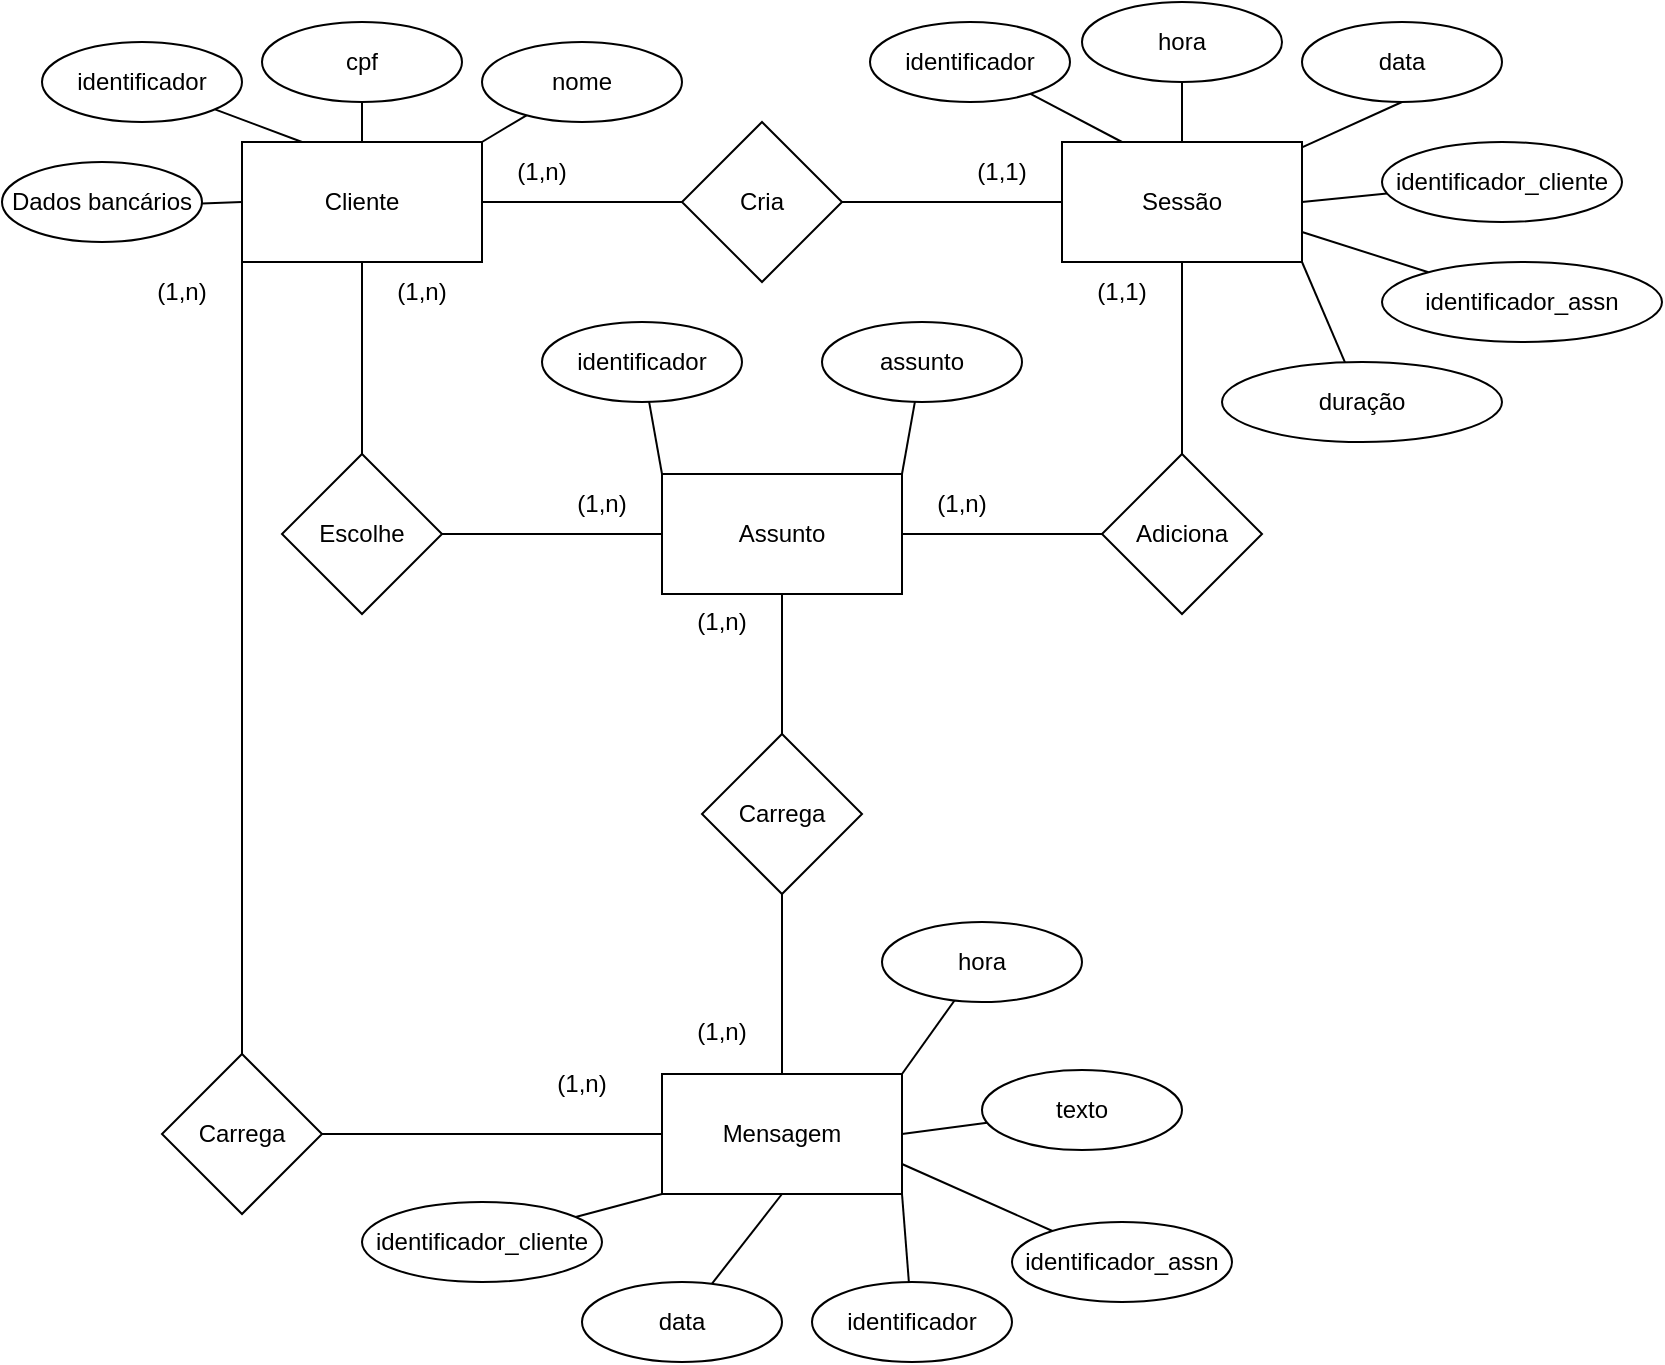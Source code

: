 <mxfile version="20.0.1" type="device" pages="2"><diagram id="szZ9Ny_vbsFmb6DoV_8o" name="Page-1"><mxGraphModel dx="2528" dy="1060" grid="1" gridSize="10" guides="1" tooltips="1" connect="1" arrows="1" fold="1" page="1" pageScale="1" pageWidth="827" pageHeight="1169" math="0" shadow="0"><root><mxCell id="0"/><mxCell id="1" parent="0"/><mxCell id="3RxW8_B08_SiepG0wQ5p-8" value="" style="edgeStyle=none;rounded=0;orthogonalLoop=1;jettySize=auto;html=1;endArrow=none;endFill=0;" parent="1" source="3RxW8_B08_SiepG0wQ5p-1" target="3RxW8_B08_SiepG0wQ5p-7" edge="1"><mxGeometry relative="1" as="geometry"/></mxCell><mxCell id="3RxW8_B08_SiepG0wQ5p-14" value="" style="edgeStyle=none;rounded=0;orthogonalLoop=1;jettySize=auto;html=1;endArrow=none;endFill=0;" parent="1" source="3RxW8_B08_SiepG0wQ5p-1" target="3RxW8_B08_SiepG0wQ5p-13" edge="1"><mxGeometry relative="1" as="geometry"/></mxCell><mxCell id="3RxW8_B08_SiepG0wQ5p-1" value="Cliente" style="rounded=0;whiteSpace=wrap;html=1;" parent="1" vertex="1"><mxGeometry x="100" y="100" width="120" height="60" as="geometry"/></mxCell><mxCell id="3RxW8_B08_SiepG0wQ5p-18" value="" style="edgeStyle=none;rounded=0;orthogonalLoop=1;jettySize=auto;html=1;endArrow=none;endFill=0;" parent="1" source="3RxW8_B08_SiepG0wQ5p-2" target="3RxW8_B08_SiepG0wQ5p-17" edge="1"><mxGeometry relative="1" as="geometry"/></mxCell><mxCell id="3RxW8_B08_SiepG0wQ5p-43" style="edgeStyle=none;rounded=0;orthogonalLoop=1;jettySize=auto;html=1;entryX=0.5;entryY=1;entryDx=0;entryDy=0;endArrow=none;endFill=0;" parent="1" source="3RxW8_B08_SiepG0wQ5p-2" target="3RxW8_B08_SiepG0wQ5p-42" edge="1"><mxGeometry relative="1" as="geometry"/></mxCell><mxCell id="3RxW8_B08_SiepG0wQ5p-2" value="Sessão" style="rounded=0;whiteSpace=wrap;html=1;" parent="1" vertex="1"><mxGeometry x="510" y="100" width="120" height="60" as="geometry"/></mxCell><mxCell id="3RxW8_B08_SiepG0wQ5p-23" value="" style="edgeStyle=none;rounded=0;orthogonalLoop=1;jettySize=auto;html=1;endArrow=none;endFill=0;" parent="1" source="3RxW8_B08_SiepG0wQ5p-3" target="3RxW8_B08_SiepG0wQ5p-22" edge="1"><mxGeometry relative="1" as="geometry"/></mxCell><mxCell id="3RxW8_B08_SiepG0wQ5p-3" value="Assunto" style="rounded=0;whiteSpace=wrap;html=1;" parent="1" vertex="1"><mxGeometry x="310" y="266" width="120" height="60" as="geometry"/></mxCell><mxCell id="3RxW8_B08_SiepG0wQ5p-9" style="edgeStyle=none;rounded=0;orthogonalLoop=1;jettySize=auto;html=1;entryX=0;entryY=0.5;entryDx=0;entryDy=0;endArrow=none;endFill=0;" parent="1" source="3RxW8_B08_SiepG0wQ5p-7" target="3RxW8_B08_SiepG0wQ5p-2" edge="1"><mxGeometry relative="1" as="geometry"/></mxCell><mxCell id="3RxW8_B08_SiepG0wQ5p-7" value="Cria" style="rhombus;whiteSpace=wrap;html=1;rounded=0;" parent="1" vertex="1"><mxGeometry x="320" y="90" width="80" height="80" as="geometry"/></mxCell><mxCell id="3RxW8_B08_SiepG0wQ5p-16" style="edgeStyle=none;rounded=0;orthogonalLoop=1;jettySize=auto;html=1;entryX=0.5;entryY=0;entryDx=0;entryDy=0;endArrow=none;endFill=0;" parent="1" edge="1"><mxGeometry relative="1" as="geometry"><mxPoint x="573.333" y="306.667" as="sourcePoint"/></mxGeometry></mxCell><mxCell id="3RxW8_B08_SiepG0wQ5p-15" style="edgeStyle=none;rounded=0;orthogonalLoop=1;jettySize=auto;html=1;entryX=0;entryY=0.5;entryDx=0;entryDy=0;endArrow=none;endFill=0;" parent="1" source="3RxW8_B08_SiepG0wQ5p-13" target="3RxW8_B08_SiepG0wQ5p-3" edge="1"><mxGeometry relative="1" as="geometry"/></mxCell><mxCell id="3RxW8_B08_SiepG0wQ5p-13" value="Escolhe" style="rhombus;whiteSpace=wrap;html=1;rounded=0;" parent="1" vertex="1"><mxGeometry x="120" y="256" width="80" height="80" as="geometry"/></mxCell><mxCell id="3RxW8_B08_SiepG0wQ5p-19" style="edgeStyle=none;rounded=0;orthogonalLoop=1;jettySize=auto;html=1;entryX=1;entryY=0.5;entryDx=0;entryDy=0;endArrow=none;endFill=0;" parent="1" source="3RxW8_B08_SiepG0wQ5p-17" target="3RxW8_B08_SiepG0wQ5p-3" edge="1"><mxGeometry relative="1" as="geometry"/></mxCell><mxCell id="3RxW8_B08_SiepG0wQ5p-17" value="Adiciona" style="rhombus;whiteSpace=wrap;html=1;rounded=0;" parent="1" vertex="1"><mxGeometry x="530" y="256" width="80" height="80" as="geometry"/></mxCell><mxCell id="3RxW8_B08_SiepG0wQ5p-25" value="" style="edgeStyle=none;rounded=0;orthogonalLoop=1;jettySize=auto;html=1;endArrow=none;endFill=0;" parent="1" source="3RxW8_B08_SiepG0wQ5p-22" target="3RxW8_B08_SiepG0wQ5p-24" edge="1"><mxGeometry relative="1" as="geometry"/></mxCell><mxCell id="3RxW8_B08_SiepG0wQ5p-22" value="Carrega" style="rhombus;whiteSpace=wrap;html=1;rounded=0;" parent="1" vertex="1"><mxGeometry x="330" y="396" width="80" height="80" as="geometry"/></mxCell><mxCell id="3RxW8_B08_SiepG0wQ5p-24" value="Mensagem" style="whiteSpace=wrap;html=1;rounded=0;" parent="1" vertex="1"><mxGeometry x="310" y="566" width="120" height="60" as="geometry"/></mxCell><mxCell id="3RxW8_B08_SiepG0wQ5p-26" value="(1,n)" style="text;html=1;strokeColor=none;fillColor=none;align=center;verticalAlign=middle;whiteSpace=wrap;rounded=0;" parent="1" vertex="1"><mxGeometry x="220" y="100" width="60" height="30" as="geometry"/></mxCell><mxCell id="3RxW8_B08_SiepG0wQ5p-27" value="(1,1)" style="text;html=1;strokeColor=none;fillColor=none;align=center;verticalAlign=middle;whiteSpace=wrap;rounded=0;" parent="1" vertex="1"><mxGeometry x="450" y="100" width="60" height="30" as="geometry"/></mxCell><mxCell id="3RxW8_B08_SiepG0wQ5p-28" value="(1,n)" style="text;html=1;strokeColor=none;fillColor=none;align=center;verticalAlign=middle;whiteSpace=wrap;rounded=0;" parent="1" vertex="1"><mxGeometry x="160" y="160" width="60" height="30" as="geometry"/></mxCell><mxCell id="3RxW8_B08_SiepG0wQ5p-29" value="(1,n)" style="text;html=1;strokeColor=none;fillColor=none;align=center;verticalAlign=middle;whiteSpace=wrap;rounded=0;" parent="1" vertex="1"><mxGeometry x="250" y="266" width="60" height="30" as="geometry"/></mxCell><mxCell id="3RxW8_B08_SiepG0wQ5p-30" value="(1,n)" style="text;html=1;strokeColor=none;fillColor=none;align=center;verticalAlign=middle;whiteSpace=wrap;rounded=0;" parent="1" vertex="1"><mxGeometry x="430" y="266" width="60" height="30" as="geometry"/></mxCell><mxCell id="3RxW8_B08_SiepG0wQ5p-31" value="(1,1)" style="text;html=1;strokeColor=none;fillColor=none;align=center;verticalAlign=middle;whiteSpace=wrap;rounded=0;" parent="1" vertex="1"><mxGeometry x="510" y="160" width="60" height="30" as="geometry"/></mxCell><mxCell id="3RxW8_B08_SiepG0wQ5p-32" value="(1,n)" style="text;html=1;strokeColor=none;fillColor=none;align=center;verticalAlign=middle;whiteSpace=wrap;rounded=0;" parent="1" vertex="1"><mxGeometry x="310" y="325" width="60" height="30" as="geometry"/></mxCell><mxCell id="3RxW8_B08_SiepG0wQ5p-33" value="(1,n)" style="text;html=1;strokeColor=none;fillColor=none;align=center;verticalAlign=middle;whiteSpace=wrap;rounded=0;" parent="1" vertex="1"><mxGeometry x="310" y="530" width="60" height="30" as="geometry"/></mxCell><mxCell id="3RxW8_B08_SiepG0wQ5p-38" style="edgeStyle=none;rounded=0;orthogonalLoop=1;jettySize=auto;html=1;entryX=0.25;entryY=0;entryDx=0;entryDy=0;endArrow=none;endFill=0;" parent="1" source="3RxW8_B08_SiepG0wQ5p-34" target="3RxW8_B08_SiepG0wQ5p-1" edge="1"><mxGeometry relative="1" as="geometry"/></mxCell><mxCell id="3RxW8_B08_SiepG0wQ5p-34" value="identificador" style="ellipse;whiteSpace=wrap;html=1;align=center;" parent="1" vertex="1"><mxGeometry y="50" width="100" height="40" as="geometry"/></mxCell><mxCell id="3RxW8_B08_SiepG0wQ5p-39" style="edgeStyle=none;rounded=0;orthogonalLoop=1;jettySize=auto;html=1;entryX=0.5;entryY=0;entryDx=0;entryDy=0;endArrow=none;endFill=0;" parent="1" source="3RxW8_B08_SiepG0wQ5p-35" target="3RxW8_B08_SiepG0wQ5p-1" edge="1"><mxGeometry relative="1" as="geometry"/></mxCell><mxCell id="3RxW8_B08_SiepG0wQ5p-35" value="cpf" style="ellipse;whiteSpace=wrap;html=1;align=center;" parent="1" vertex="1"><mxGeometry x="110" y="40" width="100" height="40" as="geometry"/></mxCell><mxCell id="3RxW8_B08_SiepG0wQ5p-40" style="edgeStyle=none;rounded=0;orthogonalLoop=1;jettySize=auto;html=1;entryX=1;entryY=0;entryDx=0;entryDy=0;endArrow=none;endFill=0;" parent="1" source="3RxW8_B08_SiepG0wQ5p-36" target="3RxW8_B08_SiepG0wQ5p-1" edge="1"><mxGeometry relative="1" as="geometry"/></mxCell><mxCell id="3RxW8_B08_SiepG0wQ5p-36" value="nome" style="ellipse;whiteSpace=wrap;html=1;align=center;" parent="1" vertex="1"><mxGeometry x="220" y="50" width="100" height="40" as="geometry"/></mxCell><mxCell id="3RxW8_B08_SiepG0wQ5p-41" value="" style="edgeStyle=none;rounded=0;orthogonalLoop=1;jettySize=auto;html=1;endArrow=none;endFill=0;entryX=0;entryY=0.5;entryDx=0;entryDy=0;" parent="1" source="3RxW8_B08_SiepG0wQ5p-37" target="3RxW8_B08_SiepG0wQ5p-1" edge="1"><mxGeometry relative="1" as="geometry"/></mxCell><mxCell id="3RxW8_B08_SiepG0wQ5p-37" value="Dados bancários" style="ellipse;whiteSpace=wrap;html=1;align=center;" parent="1" vertex="1"><mxGeometry x="-20" y="110" width="100" height="40" as="geometry"/></mxCell><mxCell id="3RxW8_B08_SiepG0wQ5p-42" value="data" style="ellipse;whiteSpace=wrap;html=1;align=center;" parent="1" vertex="1"><mxGeometry x="630" y="40" width="100" height="40" as="geometry"/></mxCell><mxCell id="3RxW8_B08_SiepG0wQ5p-45" style="edgeStyle=none;rounded=0;orthogonalLoop=1;jettySize=auto;html=1;entryX=0.5;entryY=0;entryDx=0;entryDy=0;endArrow=none;endFill=0;" parent="1" source="3RxW8_B08_SiepG0wQ5p-44" target="3RxW8_B08_SiepG0wQ5p-2" edge="1"><mxGeometry relative="1" as="geometry"/></mxCell><mxCell id="3RxW8_B08_SiepG0wQ5p-44" value="hora" style="ellipse;whiteSpace=wrap;html=1;align=center;" parent="1" vertex="1"><mxGeometry x="520" y="30" width="100" height="40" as="geometry"/></mxCell><mxCell id="3RxW8_B08_SiepG0wQ5p-47" style="edgeStyle=none;rounded=0;orthogonalLoop=1;jettySize=auto;html=1;entryX=1;entryY=0.5;entryDx=0;entryDy=0;endArrow=none;endFill=0;" parent="1" source="3RxW8_B08_SiepG0wQ5p-46" target="3RxW8_B08_SiepG0wQ5p-2" edge="1"><mxGeometry relative="1" as="geometry"/></mxCell><mxCell id="3RxW8_B08_SiepG0wQ5p-46" value="identificador_cliente" style="ellipse;whiteSpace=wrap;html=1;align=center;" parent="1" vertex="1"><mxGeometry x="670" y="100" width="120" height="40" as="geometry"/></mxCell><mxCell id="3RxW8_B08_SiepG0wQ5p-49" style="edgeStyle=none;rounded=0;orthogonalLoop=1;jettySize=auto;html=1;entryX=1;entryY=0.75;entryDx=0;entryDy=0;endArrow=none;endFill=0;" parent="1" source="3RxW8_B08_SiepG0wQ5p-48" target="3RxW8_B08_SiepG0wQ5p-2" edge="1"><mxGeometry relative="1" as="geometry"/></mxCell><mxCell id="3RxW8_B08_SiepG0wQ5p-48" value="identificador_assn" style="ellipse;whiteSpace=wrap;html=1;align=center;" parent="1" vertex="1"><mxGeometry x="670" y="160" width="140" height="40" as="geometry"/></mxCell><mxCell id="3RxW8_B08_SiepG0wQ5p-51" style="edgeStyle=none;rounded=0;orthogonalLoop=1;jettySize=auto;html=1;entryX=0.25;entryY=0;entryDx=0;entryDy=0;endArrow=none;endFill=0;" parent="1" source="3RxW8_B08_SiepG0wQ5p-50" target="3RxW8_B08_SiepG0wQ5p-2" edge="1"><mxGeometry relative="1" as="geometry"/></mxCell><mxCell id="3RxW8_B08_SiepG0wQ5p-50" value="identificador" style="ellipse;whiteSpace=wrap;html=1;align=center;" parent="1" vertex="1"><mxGeometry x="414" y="40" width="100" height="40" as="geometry"/></mxCell><mxCell id="3RxW8_B08_SiepG0wQ5p-54" style="edgeStyle=none;rounded=0;orthogonalLoop=1;jettySize=auto;html=1;entryX=0;entryY=0;entryDx=0;entryDy=0;endArrow=none;endFill=0;" parent="1" source="3RxW8_B08_SiepG0wQ5p-52" target="3RxW8_B08_SiepG0wQ5p-3" edge="1"><mxGeometry relative="1" as="geometry"/></mxCell><mxCell id="3RxW8_B08_SiepG0wQ5p-52" value="identificador" style="ellipse;whiteSpace=wrap;html=1;align=center;" parent="1" vertex="1"><mxGeometry x="250" y="190" width="100" height="40" as="geometry"/></mxCell><mxCell id="3RxW8_B08_SiepG0wQ5p-56" style="edgeStyle=none;rounded=0;orthogonalLoop=1;jettySize=auto;html=1;entryX=0;entryY=0;entryDx=0;entryDy=0;endArrow=none;endFill=0;" parent="1" source="3RxW8_B08_SiepG0wQ5p-55" target="3RxW8_B08_SiepG0wQ5p-30" edge="1"><mxGeometry relative="1" as="geometry"/></mxCell><mxCell id="3RxW8_B08_SiepG0wQ5p-55" value="assunto" style="ellipse;whiteSpace=wrap;html=1;align=center;" parent="1" vertex="1"><mxGeometry x="390" y="190" width="100" height="40" as="geometry"/></mxCell><mxCell id="3RxW8_B08_SiepG0wQ5p-69" style="edgeStyle=none;rounded=0;orthogonalLoop=1;jettySize=auto;html=1;entryX=1;entryY=0;entryDx=0;entryDy=0;endArrow=none;endFill=0;" parent="1" source="3RxW8_B08_SiepG0wQ5p-60" target="3RxW8_B08_SiepG0wQ5p-24" edge="1"><mxGeometry relative="1" as="geometry"/></mxCell><mxCell id="3RxW8_B08_SiepG0wQ5p-60" value="hora" style="ellipse;whiteSpace=wrap;html=1;align=center;" parent="1" vertex="1"><mxGeometry x="420" y="490" width="100" height="40" as="geometry"/></mxCell><mxCell id="3RxW8_B08_SiepG0wQ5p-70" style="edgeStyle=none;rounded=0;orthogonalLoop=1;jettySize=auto;html=1;entryX=1;entryY=0.5;entryDx=0;entryDy=0;endArrow=none;endFill=0;" parent="1" source="3RxW8_B08_SiepG0wQ5p-61" target="3RxW8_B08_SiepG0wQ5p-24" edge="1"><mxGeometry relative="1" as="geometry"/></mxCell><mxCell id="3RxW8_B08_SiepG0wQ5p-61" value="texto" style="ellipse;whiteSpace=wrap;html=1;align=center;" parent="1" vertex="1"><mxGeometry x="470" y="564" width="100" height="40" as="geometry"/></mxCell><mxCell id="3RxW8_B08_SiepG0wQ5p-68" style="edgeStyle=none;rounded=0;orthogonalLoop=1;jettySize=auto;html=1;entryX=0.5;entryY=1;entryDx=0;entryDy=0;endArrow=none;endFill=0;" parent="1" source="3RxW8_B08_SiepG0wQ5p-62" target="3RxW8_B08_SiepG0wQ5p-24" edge="1"><mxGeometry relative="1" as="geometry"/></mxCell><mxCell id="3RxW8_B08_SiepG0wQ5p-62" value="data" style="ellipse;whiteSpace=wrap;html=1;align=center;" parent="1" vertex="1"><mxGeometry x="270" y="670" width="100" height="40" as="geometry"/></mxCell><mxCell id="3RxW8_B08_SiepG0wQ5p-71" style="edgeStyle=none;rounded=0;orthogonalLoop=1;jettySize=auto;html=1;entryX=1;entryY=1;entryDx=0;entryDy=0;endArrow=none;endFill=0;" parent="1" source="3RxW8_B08_SiepG0wQ5p-63" target="3RxW8_B08_SiepG0wQ5p-24" edge="1"><mxGeometry relative="1" as="geometry"/></mxCell><mxCell id="3RxW8_B08_SiepG0wQ5p-63" value="identificador" style="ellipse;whiteSpace=wrap;html=1;align=center;" parent="1" vertex="1"><mxGeometry x="385" y="670" width="100" height="40" as="geometry"/></mxCell><mxCell id="3RxW8_B08_SiepG0wQ5p-65" style="edgeStyle=none;rounded=0;orthogonalLoop=1;jettySize=auto;html=1;entryX=1;entryY=1;entryDx=0;entryDy=0;endArrow=none;endFill=0;" parent="1" source="3RxW8_B08_SiepG0wQ5p-64" target="3RxW8_B08_SiepG0wQ5p-2" edge="1"><mxGeometry relative="1" as="geometry"/></mxCell><mxCell id="3RxW8_B08_SiepG0wQ5p-64" value="duração" style="ellipse;whiteSpace=wrap;html=1;align=center;" parent="1" vertex="1"><mxGeometry x="590" y="210" width="140" height="40" as="geometry"/></mxCell><mxCell id="3RxW8_B08_SiepG0wQ5p-67" style="edgeStyle=none;rounded=0;orthogonalLoop=1;jettySize=auto;html=1;entryX=1;entryY=0.75;entryDx=0;entryDy=0;endArrow=none;endFill=0;" parent="1" source="3RxW8_B08_SiepG0wQ5p-66" target="3RxW8_B08_SiepG0wQ5p-24" edge="1"><mxGeometry relative="1" as="geometry"/></mxCell><mxCell id="3RxW8_B08_SiepG0wQ5p-66" value="identificador_assn" style="ellipse;whiteSpace=wrap;html=1;align=center;" parent="1" vertex="1"><mxGeometry x="485" y="640" width="110" height="40" as="geometry"/></mxCell><mxCell id="3RxW8_B08_SiepG0wQ5p-75" style="edgeStyle=none;rounded=0;orthogonalLoop=1;jettySize=auto;html=1;entryX=0;entryY=1;entryDx=0;entryDy=0;endArrow=none;endFill=0;" parent="1" source="3RxW8_B08_SiepG0wQ5p-74" target="3RxW8_B08_SiepG0wQ5p-1" edge="1"><mxGeometry relative="1" as="geometry"/></mxCell><mxCell id="3RxW8_B08_SiepG0wQ5p-76" style="edgeStyle=none;rounded=0;orthogonalLoop=1;jettySize=auto;html=1;entryX=0;entryY=0.5;entryDx=0;entryDy=0;endArrow=none;endFill=0;" parent="1" source="3RxW8_B08_SiepG0wQ5p-74" target="3RxW8_B08_SiepG0wQ5p-24" edge="1"><mxGeometry relative="1" as="geometry"/></mxCell><mxCell id="3RxW8_B08_SiepG0wQ5p-74" value="Carrega" style="rhombus;whiteSpace=wrap;html=1;" parent="1" vertex="1"><mxGeometry x="60" y="556" width="80" height="80" as="geometry"/></mxCell><mxCell id="3RxW8_B08_SiepG0wQ5p-77" value="(1,n)" style="text;html=1;strokeColor=none;fillColor=none;align=center;verticalAlign=middle;whiteSpace=wrap;rounded=0;" parent="1" vertex="1"><mxGeometry x="240" y="556" width="60" height="30" as="geometry"/></mxCell><mxCell id="3RxW8_B08_SiepG0wQ5p-78" value="(1,n)" style="text;html=1;strokeColor=none;fillColor=none;align=center;verticalAlign=middle;whiteSpace=wrap;rounded=0;" parent="1" vertex="1"><mxGeometry x="40" y="160" width="60" height="30" as="geometry"/></mxCell><mxCell id="-R1mzI8M3DWZ_w8Ajii4-2" style="edgeStyle=none;rounded=0;orthogonalLoop=1;jettySize=auto;html=1;entryX=0;entryY=1;entryDx=0;entryDy=0;endArrow=none;endFill=0;startArrow=none;startFill=0;" parent="1" source="-R1mzI8M3DWZ_w8Ajii4-1" target="3RxW8_B08_SiepG0wQ5p-24" edge="1"><mxGeometry relative="1" as="geometry"/></mxCell><mxCell id="-R1mzI8M3DWZ_w8Ajii4-1" value="identificador_cliente" style="ellipse;whiteSpace=wrap;html=1;align=center;" parent="1" vertex="1"><mxGeometry x="160" y="630" width="120" height="40" as="geometry"/></mxCell></root></mxGraphModel></diagram><diagram id="BfG4hpXhEqe8IVkjIz0c" name="Page-2"><mxGraphModel dx="662" dy="383" grid="1" gridSize="10" guides="1" tooltips="1" connect="1" arrows="1" fold="1" page="1" pageScale="1" pageWidth="827" pageHeight="1169" math="0" shadow="0"><root><mxCell id="0"/><mxCell id="1" parent="0"/><mxCell id="RsQka07nBRkvVc-shh2S-1" value="Cliente" style="swimlane;childLayout=stackLayout;horizontal=1;startSize=30;horizontalStack=0;rounded=1;fontSize=14;fontStyle=0;strokeWidth=2;resizeParent=0;resizeLast=1;shadow=0;dashed=0;align=center;" parent="1" vertex="1"><mxGeometry x="100" y="50" width="160" height="120" as="geometry"/></mxCell><mxCell id="RsQka07nBRkvVc-shh2S-2" value="+ Id&#10;+ cpf&#10;+ Nome&#10;+ Dados bancários" style="align=left;strokeColor=none;fillColor=none;spacingLeft=4;fontSize=12;verticalAlign=top;resizable=0;rotatable=0;part=1;" parent="RsQka07nBRkvVc-shh2S-1" vertex="1"><mxGeometry y="30" width="160" height="90" as="geometry"/></mxCell><mxCell id="RsQka07nBRkvVc-shh2S-3" value="Assunto" style="swimlane;childLayout=stackLayout;horizontal=1;startSize=30;horizontalStack=0;rounded=1;fontSize=14;fontStyle=0;strokeWidth=2;resizeParent=0;resizeLast=1;shadow=0;dashed=0;align=center;" parent="1" vertex="1"><mxGeometry x="815" y="48" width="160" height="120" as="geometry"/></mxCell><mxCell id="RsQka07nBRkvVc-shh2S-4" value="+ Id&#10;+ Nome_assunto&#10;+ Ícone" style="align=left;strokeColor=none;fillColor=none;spacingLeft=4;fontSize=12;verticalAlign=top;resizable=0;rotatable=0;part=1;" parent="RsQka07nBRkvVc-shh2S-3" vertex="1"><mxGeometry y="30" width="160" height="90" as="geometry"/></mxCell><mxCell id="USSLPha7P0jkVQIWAjPA-7" style="edgeStyle=orthogonalEdgeStyle;rounded=0;orthogonalLoop=1;jettySize=auto;html=1;entryX=0.5;entryY=1;entryDx=0;entryDy=0;endArrow=ERoneToMany;endFill=0;" edge="1" parent="1" source="JX09sUhsbi355z9mtWef-1" target="-YpFAQQO-_0mHgc1Shu8-6"><mxGeometry relative="1" as="geometry"/></mxCell><mxCell id="XAmwqg6IZj3bwHQQCnXt-6" style="edgeStyle=orthogonalEdgeStyle;rounded=0;orthogonalLoop=1;jettySize=auto;html=1;entryX=1;entryY=0.25;entryDx=0;entryDy=0;endArrow=ERoneToMany;endFill=0;" edge="1" parent="1" source="JX09sUhsbi355z9mtWef-1" target="XAmwqg6IZj3bwHQQCnXt-2"><mxGeometry relative="1" as="geometry"/></mxCell><mxCell id="JX09sUhsbi355z9mtWef-1" value="Mensagem" style="swimlane;childLayout=stackLayout;horizontal=1;startSize=30;horizontalStack=0;rounded=1;fontSize=14;fontStyle=0;strokeWidth=2;resizeParent=0;resizeLast=1;shadow=0;dashed=0;align=center;" parent="1" vertex="1"><mxGeometry x="815" y="465" width="160" height="120" as="geometry"/></mxCell><mxCell id="JX09sUhsbi355z9mtWef-2" value="+ Id&#10;+ Data&#10;+ Hora&#10;+ texto" style="align=left;strokeColor=none;fillColor=none;spacingLeft=4;fontSize=12;verticalAlign=top;resizable=0;rotatable=0;part=1;" parent="JX09sUhsbi355z9mtWef-1" vertex="1"><mxGeometry y="30" width="160" height="90" as="geometry"/></mxCell><mxCell id="-YpFAQQO-_0mHgc1Shu8-1" value="Sessão" style="swimlane;childLayout=stackLayout;horizontal=1;startSize=30;horizontalStack=0;rounded=1;fontSize=14;fontStyle=0;strokeWidth=2;resizeParent=0;resizeLast=1;shadow=0;dashed=0;align=center;" parent="1" vertex="1"><mxGeometry x="350" y="48" width="160" height="120" as="geometry"/></mxCell><mxCell id="-YpFAQQO-_0mHgc1Shu8-2" value="+ Id&#10;+ Id_cliente&#10;+ Data&#10;+ Hora&#10;+ Duração" style="align=left;strokeColor=none;fillColor=none;spacingLeft=4;fontSize=12;verticalAlign=top;resizable=0;rotatable=0;part=1;" parent="-YpFAQQO-_0mHgc1Shu8-1" vertex="1"><mxGeometry y="30" width="160" height="90" as="geometry"/></mxCell><mxCell id="-YpFAQQO-_0mHgc1Shu8-5" value="Assunto_Mensagem" style="swimlane;childLayout=stackLayout;horizontal=1;startSize=30;horizontalStack=0;rounded=1;fontSize=14;fontStyle=0;strokeWidth=2;resizeParent=0;resizeLast=1;shadow=0;dashed=0;align=center;" parent="1" vertex="1"><mxGeometry x="815" y="270" width="160" height="120" as="geometry"/></mxCell><mxCell id="-YpFAQQO-_0mHgc1Shu8-6" value="+ Id_assunto&#10;+ Id_menssagem" style="align=left;strokeColor=none;fillColor=none;spacingLeft=4;fontSize=12;verticalAlign=top;resizable=0;rotatable=0;part=1;" parent="-YpFAQQO-_0mHgc1Shu8-5" vertex="1"><mxGeometry y="30" width="160" height="90" as="geometry"/></mxCell><mxCell id="USSLPha7P0jkVQIWAjPA-4" value="" style="edgeStyle=entityRelationEdgeStyle;fontSize=12;html=1;endArrow=ERzeroToMany;startArrow=ERmandOne;rounded=0;entryX=1.026;entryY=0.359;entryDx=0;entryDy=0;entryPerimeter=0;exitX=-0.014;exitY=0.389;exitDx=0;exitDy=0;exitPerimeter=0;" edge="1" parent="1" source="-YpFAQQO-_0mHgc1Shu8-2" target="RsQka07nBRkvVc-shh2S-2"><mxGeometry width="100" height="100" relative="1" as="geometry"><mxPoint x="360" y="330" as="sourcePoint"/><mxPoint x="460" y="230" as="targetPoint"/></mxGeometry></mxCell><mxCell id="USSLPha7P0jkVQIWAjPA-6" style="edgeStyle=orthogonalEdgeStyle;rounded=0;orthogonalLoop=1;jettySize=auto;html=1;exitX=0.5;exitY=1;exitDx=0;exitDy=0;endArrow=ERoneToMany;endFill=0;entryX=0.5;entryY=0;entryDx=0;entryDy=0;" edge="1" parent="1" source="RsQka07nBRkvVc-shh2S-4" target="-YpFAQQO-_0mHgc1Shu8-5"><mxGeometry relative="1" as="geometry"><mxPoint x="895" y="250" as="targetPoint"/></mxGeometry></mxCell><mxCell id="USSLPha7P0jkVQIWAjPA-12" value="Sessão_Assunto" style="swimlane;childLayout=stackLayout;horizontal=1;startSize=30;horizontalStack=0;rounded=1;fontSize=14;fontStyle=0;strokeWidth=2;resizeParent=0;resizeLast=1;shadow=0;dashed=0;align=center;" vertex="1" parent="1"><mxGeometry x="580" y="48" width="160" height="120" as="geometry"/></mxCell><mxCell id="USSLPha7P0jkVQIWAjPA-13" value="+ Id_sessao&#10;+ Id_assunto&#10;" style="align=left;strokeColor=none;fillColor=none;spacingLeft=4;fontSize=12;verticalAlign=top;resizable=0;rotatable=0;part=1;" vertex="1" parent="USSLPha7P0jkVQIWAjPA-12"><mxGeometry y="30" width="160" height="90" as="geometry"/></mxCell><mxCell id="USSLPha7P0jkVQIWAjPA-14" style="edgeStyle=orthogonalEdgeStyle;rounded=0;orthogonalLoop=1;jettySize=auto;html=1;entryX=0;entryY=0.5;entryDx=0;entryDy=0;endArrow=ERoneToMany;endFill=0;" edge="1" parent="1" source="-YpFAQQO-_0mHgc1Shu8-2" target="USSLPha7P0jkVQIWAjPA-13"><mxGeometry relative="1" as="geometry"/></mxCell><mxCell id="USSLPha7P0jkVQIWAjPA-15" style="edgeStyle=orthogonalEdgeStyle;rounded=0;orthogonalLoop=1;jettySize=auto;html=1;entryX=1;entryY=0.5;entryDx=0;entryDy=0;endArrow=ERoneToMany;endFill=0;" edge="1" parent="1" source="RsQka07nBRkvVc-shh2S-4" target="USSLPha7P0jkVQIWAjPA-13"><mxGeometry relative="1" as="geometry"/></mxCell><mxCell id="XAmwqg6IZj3bwHQQCnXt-1" value="Cliente_Mensagem" style="swimlane;childLayout=stackLayout;horizontal=1;startSize=30;horizontalStack=0;rounded=1;fontSize=14;fontStyle=0;strokeWidth=2;resizeParent=0;resizeLast=1;shadow=0;dashed=0;align=center;" vertex="1" parent="1"><mxGeometry x="460" y="472" width="160" height="120" as="geometry"/></mxCell><mxCell id="XAmwqg6IZj3bwHQQCnXt-2" value="+ Id_cliente&#10;+ id_Mensagem" style="align=left;strokeColor=none;fillColor=none;spacingLeft=4;fontSize=12;verticalAlign=top;resizable=0;rotatable=0;part=1;" vertex="1" parent="XAmwqg6IZj3bwHQQCnXt-1"><mxGeometry y="30" width="160" height="90" as="geometry"/></mxCell><mxCell id="XAmwqg6IZj3bwHQQCnXt-3" style="edgeStyle=orthogonalEdgeStyle;rounded=0;orthogonalLoop=1;jettySize=auto;html=1;entryX=0;entryY=0.389;entryDx=0;entryDy=0;entryPerimeter=0;endArrow=ERoneToMany;endFill=0;exitX=0.5;exitY=1;exitDx=0;exitDy=0;" edge="1" parent="1" source="RsQka07nBRkvVc-shh2S-2" target="XAmwqg6IZj3bwHQQCnXt-2"><mxGeometry relative="1" as="geometry"/></mxCell></root></mxGraphModel></diagram></mxfile>
